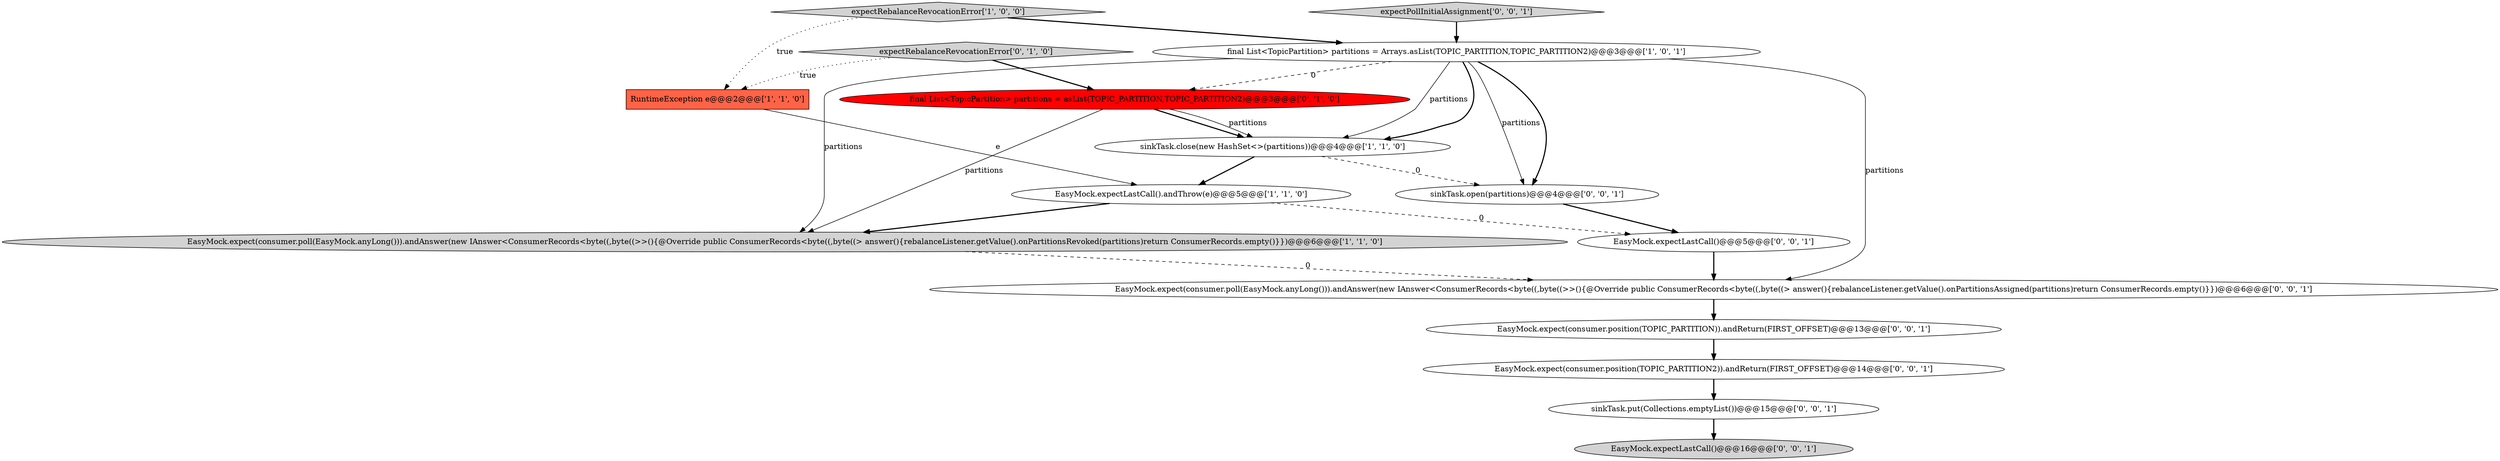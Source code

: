 digraph {
10 [style = filled, label = "EasyMock.expect(consumer.position(TOPIC_PARTITION2)).andReturn(FIRST_OFFSET)@@@14@@@['0', '0', '1']", fillcolor = white, shape = ellipse image = "AAA0AAABBB3BBB"];
2 [style = filled, label = "final List<TopicPartition> partitions = Arrays.asList(TOPIC_PARTITION,TOPIC_PARTITION2)@@@3@@@['1', '0', '1']", fillcolor = white, shape = ellipse image = "AAA0AAABBB1BBB"];
6 [style = filled, label = "final List<TopicPartition> partitions = asList(TOPIC_PARTITION,TOPIC_PARTITION2)@@@3@@@['0', '1', '0']", fillcolor = red, shape = ellipse image = "AAA1AAABBB2BBB"];
7 [style = filled, label = "expectRebalanceRevocationError['0', '1', '0']", fillcolor = lightgray, shape = diamond image = "AAA0AAABBB2BBB"];
1 [style = filled, label = "EasyMock.expect(consumer.poll(EasyMock.anyLong())).andAnswer(new IAnswer<ConsumerRecords<byte((,byte((>>(){@Override public ConsumerRecords<byte((,byte((> answer(){rebalanceListener.getValue().onPartitionsRevoked(partitions)return ConsumerRecords.empty()}})@@@6@@@['1', '1', '0']", fillcolor = lightgray, shape = ellipse image = "AAA0AAABBB1BBB"];
8 [style = filled, label = "sinkTask.put(Collections.emptyList())@@@15@@@['0', '0', '1']", fillcolor = white, shape = ellipse image = "AAA0AAABBB3BBB"];
12 [style = filled, label = "EasyMock.expectLastCall()@@@16@@@['0', '0', '1']", fillcolor = lightgray, shape = ellipse image = "AAA0AAABBB3BBB"];
9 [style = filled, label = "EasyMock.expect(consumer.poll(EasyMock.anyLong())).andAnswer(new IAnswer<ConsumerRecords<byte((,byte((>>(){@Override public ConsumerRecords<byte((,byte((> answer(){rebalanceListener.getValue().onPartitionsAssigned(partitions)return ConsumerRecords.empty()}})@@@6@@@['0', '0', '1']", fillcolor = white, shape = ellipse image = "AAA0AAABBB3BBB"];
11 [style = filled, label = "EasyMock.expectLastCall()@@@5@@@['0', '0', '1']", fillcolor = white, shape = ellipse image = "AAA0AAABBB3BBB"];
15 [style = filled, label = "EasyMock.expect(consumer.position(TOPIC_PARTITION)).andReturn(FIRST_OFFSET)@@@13@@@['0', '0', '1']", fillcolor = white, shape = ellipse image = "AAA0AAABBB3BBB"];
13 [style = filled, label = "expectPollInitialAssignment['0', '0', '1']", fillcolor = lightgray, shape = diamond image = "AAA0AAABBB3BBB"];
5 [style = filled, label = "expectRebalanceRevocationError['1', '0', '0']", fillcolor = lightgray, shape = diamond image = "AAA0AAABBB1BBB"];
0 [style = filled, label = "EasyMock.expectLastCall().andThrow(e)@@@5@@@['1', '1', '0']", fillcolor = white, shape = ellipse image = "AAA0AAABBB1BBB"];
14 [style = filled, label = "sinkTask.open(partitions)@@@4@@@['0', '0', '1']", fillcolor = white, shape = ellipse image = "AAA0AAABBB3BBB"];
3 [style = filled, label = "sinkTask.close(new HashSet<>(partitions))@@@4@@@['1', '1', '0']", fillcolor = white, shape = ellipse image = "AAA0AAABBB1BBB"];
4 [style = filled, label = "RuntimeException e@@@2@@@['1', '1', '0']", fillcolor = tomato, shape = box image = "AAA0AAABBB1BBB"];
6->3 [style = bold, label=""];
15->10 [style = bold, label=""];
4->0 [style = solid, label="e"];
2->3 [style = bold, label=""];
6->3 [style = solid, label="partitions"];
2->1 [style = solid, label="partitions"];
1->9 [style = dashed, label="0"];
0->11 [style = dashed, label="0"];
11->9 [style = bold, label=""];
2->9 [style = solid, label="partitions"];
3->0 [style = bold, label=""];
5->4 [style = dotted, label="true"];
5->2 [style = bold, label=""];
2->14 [style = solid, label="partitions"];
10->8 [style = bold, label=""];
2->3 [style = solid, label="partitions"];
9->15 [style = bold, label=""];
0->1 [style = bold, label=""];
2->14 [style = bold, label=""];
7->6 [style = bold, label=""];
7->4 [style = dotted, label="true"];
2->6 [style = dashed, label="0"];
3->14 [style = dashed, label="0"];
14->11 [style = bold, label=""];
6->1 [style = solid, label="partitions"];
8->12 [style = bold, label=""];
13->2 [style = bold, label=""];
}
